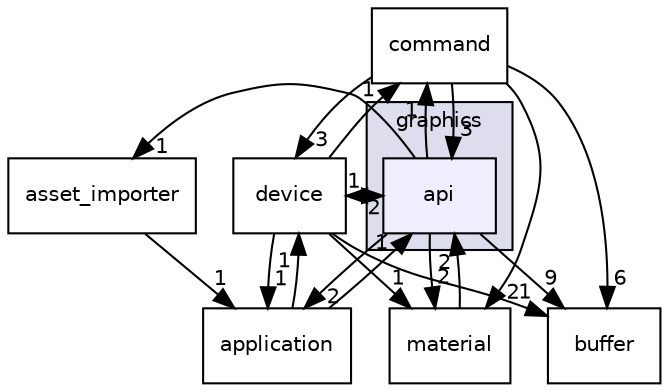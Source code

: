 digraph "engine/includes/graphics/api" {
  compound=true
  node [ fontsize="10", fontname="Helvetica"];
  edge [ labelfontsize="10", labelfontname="Helvetica"];
  subgraph clusterdir_2b56745026db6f0383665739727baae4 {
    graph [ bgcolor="#ddddee", pencolor="black", label="graphics" fontname="Helvetica", fontsize="10", URL="dir_2b56745026db6f0383665739727baae4.html"]
  dir_e1c0c931d03c2b93cae1befe7cfa5479 [shape=box, label="api", style="filled", fillcolor="#eeeeff", pencolor="black", URL="dir_e1c0c931d03c2b93cae1befe7cfa5479.html"];
  }
  dir_0bcc72977585cef183aaa7c56fee2b68 [shape=box label="command" URL="dir_0bcc72977585cef183aaa7c56fee2b68.html"];
  dir_66e045a351cbded37e94bc313f1b2861 [shape=box label="asset_importer" URL="dir_66e045a351cbded37e94bc313f1b2861.html"];
  dir_b451216c30a5bf98fa1122c19e7ecd23 [shape=box label="application" URL="dir_b451216c30a5bf98fa1122c19e7ecd23.html"];
  dir_0840ebbe8dbe2d8bf37a97e46d439ea6 [shape=box label="material" URL="dir_0840ebbe8dbe2d8bf37a97e46d439ea6.html"];
  dir_b046ebaabdfd42f99d7409e615aa22b0 [shape=box label="device" URL="dir_b046ebaabdfd42f99d7409e615aa22b0.html"];
  dir_36684d12786832d2016b01fe807de8e4 [shape=box label="buffer" URL="dir_36684d12786832d2016b01fe807de8e4.html"];
  dir_e1c0c931d03c2b93cae1befe7cfa5479->dir_0bcc72977585cef183aaa7c56fee2b68 [headlabel="1", labeldistance=1.5 headhref="dir_000005_000008.html"];
  dir_e1c0c931d03c2b93cae1befe7cfa5479->dir_66e045a351cbded37e94bc313f1b2861 [headlabel="1", labeldistance=1.5 headhref="dir_000005_000003.html"];
  dir_e1c0c931d03c2b93cae1befe7cfa5479->dir_b451216c30a5bf98fa1122c19e7ecd23 [headlabel="2", labeldistance=1.5 headhref="dir_000005_000002.html"];
  dir_e1c0c931d03c2b93cae1befe7cfa5479->dir_0840ebbe8dbe2d8bf37a97e46d439ea6 [headlabel="2", labeldistance=1.5 headhref="dir_000005_000010.html"];
  dir_e1c0c931d03c2b93cae1befe7cfa5479->dir_b046ebaabdfd42f99d7409e615aa22b0 [headlabel="2", labeldistance=1.5 headhref="dir_000005_000009.html"];
  dir_e1c0c931d03c2b93cae1befe7cfa5479->dir_36684d12786832d2016b01fe807de8e4 [headlabel="9", labeldistance=1.5 headhref="dir_000005_000006.html"];
  dir_0bcc72977585cef183aaa7c56fee2b68->dir_e1c0c931d03c2b93cae1befe7cfa5479 [headlabel="3", labeldistance=1.5 headhref="dir_000008_000005.html"];
  dir_0bcc72977585cef183aaa7c56fee2b68->dir_0840ebbe8dbe2d8bf37a97e46d439ea6 [headlabel="2", labeldistance=1.5 headhref="dir_000008_000010.html"];
  dir_0bcc72977585cef183aaa7c56fee2b68->dir_b046ebaabdfd42f99d7409e615aa22b0 [headlabel="3", labeldistance=1.5 headhref="dir_000008_000009.html"];
  dir_0bcc72977585cef183aaa7c56fee2b68->dir_36684d12786832d2016b01fe807de8e4 [headlabel="6", labeldistance=1.5 headhref="dir_000008_000006.html"];
  dir_66e045a351cbded37e94bc313f1b2861->dir_b451216c30a5bf98fa1122c19e7ecd23 [headlabel="1", labeldistance=1.5 headhref="dir_000003_000002.html"];
  dir_b451216c30a5bf98fa1122c19e7ecd23->dir_e1c0c931d03c2b93cae1befe7cfa5479 [headlabel="1", labeldistance=1.5 headhref="dir_000002_000005.html"];
  dir_b451216c30a5bf98fa1122c19e7ecd23->dir_b046ebaabdfd42f99d7409e615aa22b0 [headlabel="1", labeldistance=1.5 headhref="dir_000002_000009.html"];
  dir_0840ebbe8dbe2d8bf37a97e46d439ea6->dir_e1c0c931d03c2b93cae1befe7cfa5479 [headlabel="2", labeldistance=1.5 headhref="dir_000010_000005.html"];
  dir_b046ebaabdfd42f99d7409e615aa22b0->dir_e1c0c931d03c2b93cae1befe7cfa5479 [headlabel="1", labeldistance=1.5 headhref="dir_000009_000005.html"];
  dir_b046ebaabdfd42f99d7409e615aa22b0->dir_0bcc72977585cef183aaa7c56fee2b68 [headlabel="1", labeldistance=1.5 headhref="dir_000009_000008.html"];
  dir_b046ebaabdfd42f99d7409e615aa22b0->dir_b451216c30a5bf98fa1122c19e7ecd23 [headlabel="1", labeldistance=1.5 headhref="dir_000009_000002.html"];
  dir_b046ebaabdfd42f99d7409e615aa22b0->dir_0840ebbe8dbe2d8bf37a97e46d439ea6 [headlabel="1", labeldistance=1.5 headhref="dir_000009_000010.html"];
  dir_b046ebaabdfd42f99d7409e615aa22b0->dir_36684d12786832d2016b01fe807de8e4 [headlabel="1", labeldistance=1.5 headhref="dir_000009_000006.html"];
}
